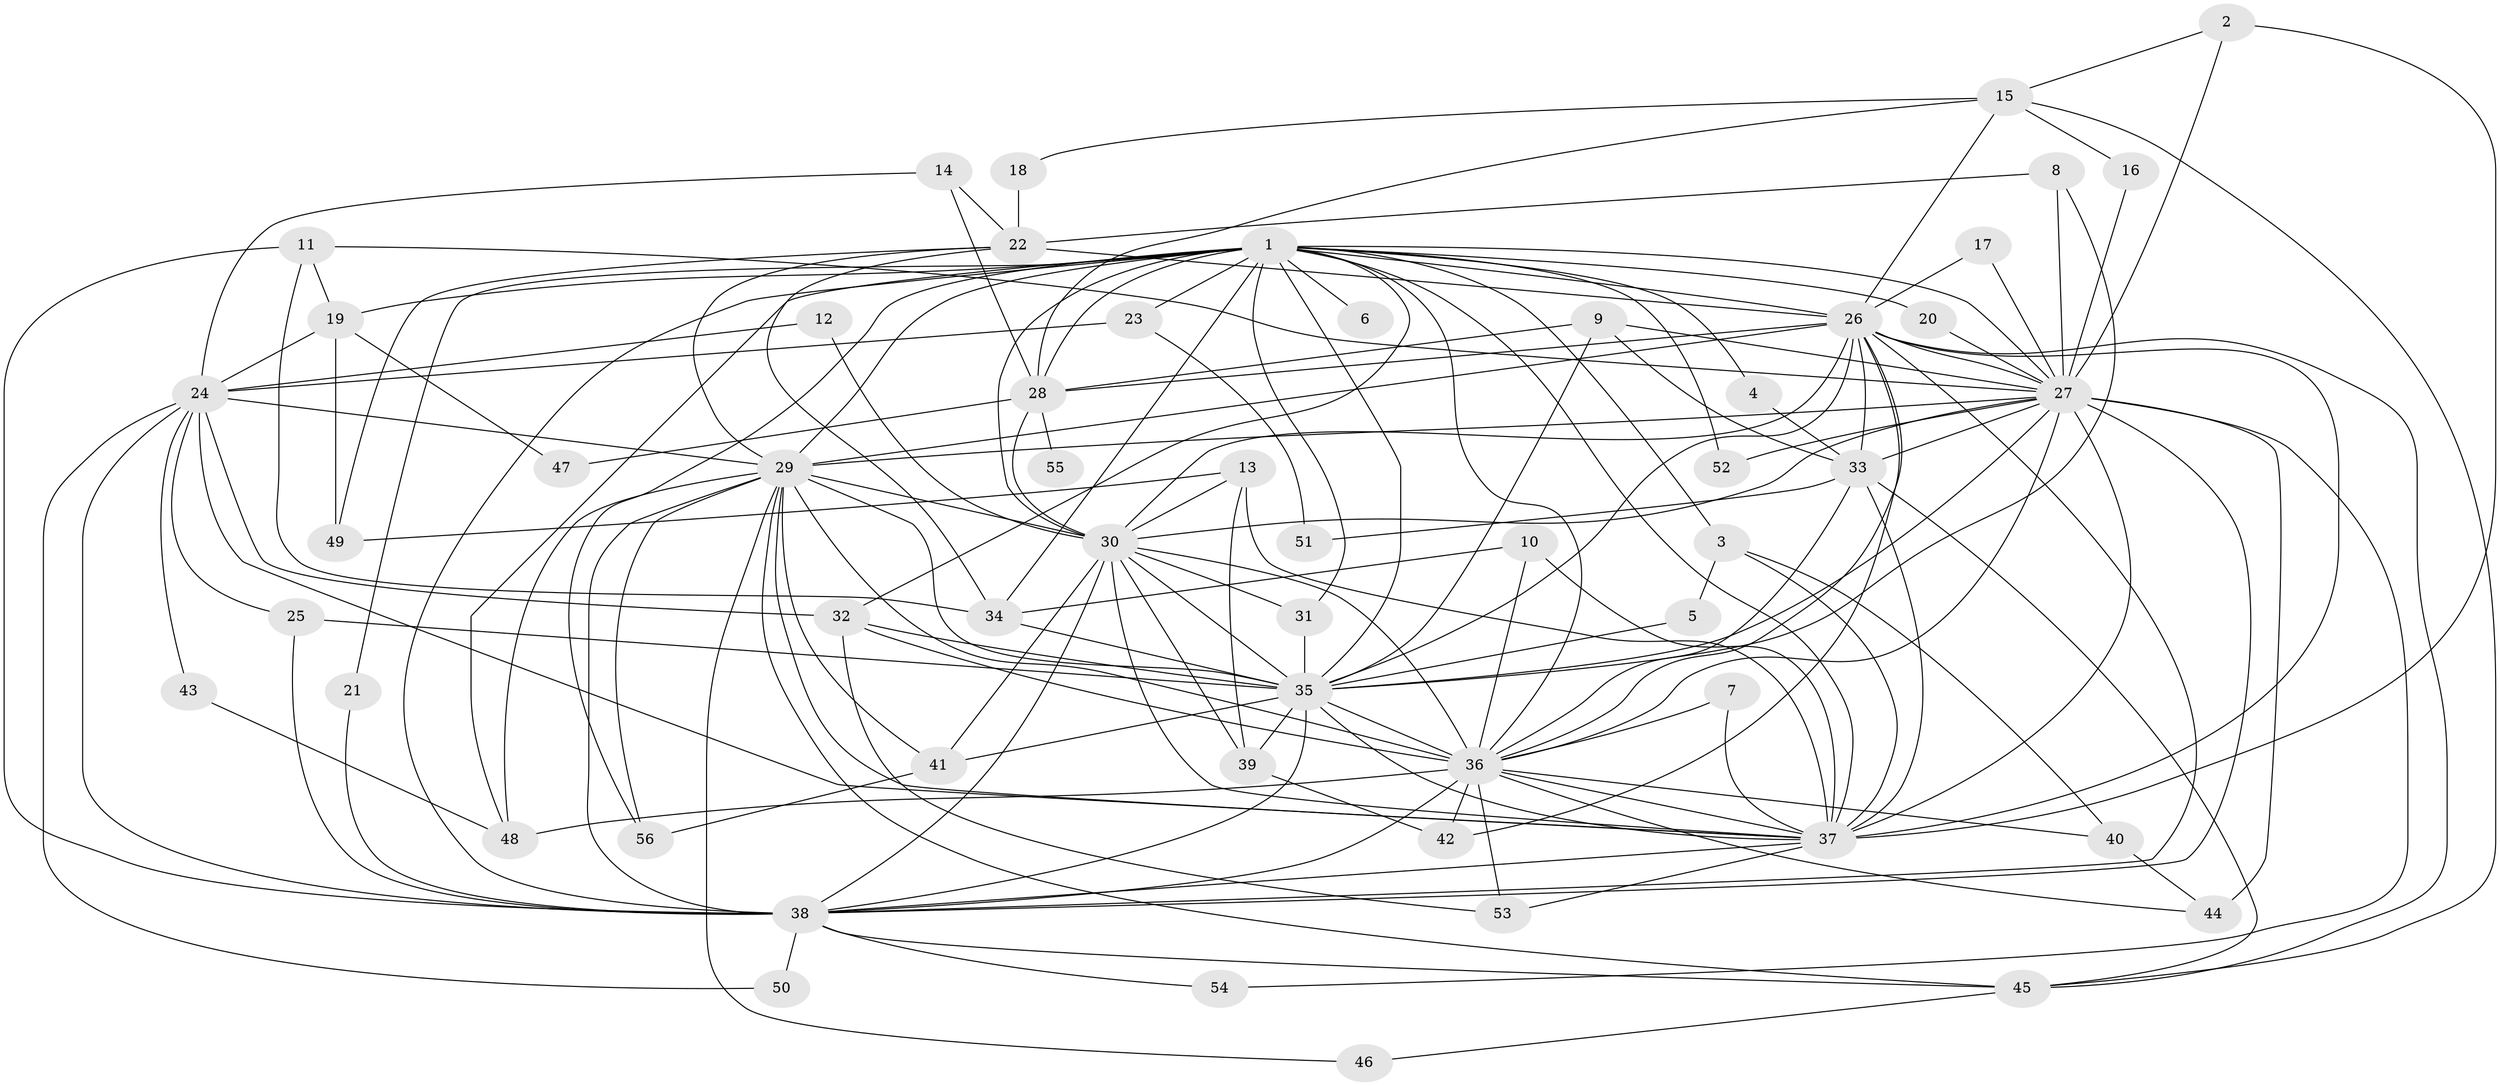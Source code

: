 // original degree distribution, {16: 0.008928571428571428, 24: 0.008928571428571428, 20: 0.026785714285714284, 23: 0.008928571428571428, 22: 0.008928571428571428, 19: 0.008928571428571428, 21: 0.008928571428571428, 15: 0.008928571428571428, 3: 0.26785714285714285, 8: 0.017857142857142856, 5: 0.044642857142857144, 4: 0.09821428571428571, 2: 0.4642857142857143, 10: 0.008928571428571428, 9: 0.008928571428571428}
// Generated by graph-tools (version 1.1) at 2025/25/03/09/25 03:25:49]
// undirected, 56 vertices, 156 edges
graph export_dot {
graph [start="1"]
  node [color=gray90,style=filled];
  1;
  2;
  3;
  4;
  5;
  6;
  7;
  8;
  9;
  10;
  11;
  12;
  13;
  14;
  15;
  16;
  17;
  18;
  19;
  20;
  21;
  22;
  23;
  24;
  25;
  26;
  27;
  28;
  29;
  30;
  31;
  32;
  33;
  34;
  35;
  36;
  37;
  38;
  39;
  40;
  41;
  42;
  43;
  44;
  45;
  46;
  47;
  48;
  49;
  50;
  51;
  52;
  53;
  54;
  55;
  56;
  1 -- 3 [weight=2.0];
  1 -- 4 [weight=1.0];
  1 -- 6 [weight=2.0];
  1 -- 19 [weight=1.0];
  1 -- 20 [weight=2.0];
  1 -- 21 [weight=1.0];
  1 -- 23 [weight=2.0];
  1 -- 26 [weight=2.0];
  1 -- 27 [weight=2.0];
  1 -- 28 [weight=1.0];
  1 -- 29 [weight=3.0];
  1 -- 30 [weight=3.0];
  1 -- 31 [weight=1.0];
  1 -- 32 [weight=1.0];
  1 -- 34 [weight=1.0];
  1 -- 35 [weight=2.0];
  1 -- 36 [weight=2.0];
  1 -- 37 [weight=2.0];
  1 -- 38 [weight=3.0];
  1 -- 48 [weight=1.0];
  1 -- 52 [weight=1.0];
  1 -- 56 [weight=1.0];
  2 -- 15 [weight=1.0];
  2 -- 27 [weight=1.0];
  2 -- 37 [weight=1.0];
  3 -- 5 [weight=1.0];
  3 -- 37 [weight=1.0];
  3 -- 40 [weight=1.0];
  4 -- 33 [weight=1.0];
  5 -- 35 [weight=1.0];
  7 -- 36 [weight=1.0];
  7 -- 37 [weight=1.0];
  8 -- 22 [weight=1.0];
  8 -- 27 [weight=1.0];
  8 -- 35 [weight=1.0];
  9 -- 27 [weight=1.0];
  9 -- 28 [weight=1.0];
  9 -- 33 [weight=1.0];
  9 -- 35 [weight=1.0];
  10 -- 34 [weight=1.0];
  10 -- 36 [weight=1.0];
  10 -- 37 [weight=1.0];
  11 -- 19 [weight=1.0];
  11 -- 27 [weight=1.0];
  11 -- 34 [weight=1.0];
  11 -- 38 [weight=1.0];
  12 -- 24 [weight=1.0];
  12 -- 30 [weight=1.0];
  13 -- 30 [weight=1.0];
  13 -- 37 [weight=1.0];
  13 -- 39 [weight=1.0];
  13 -- 49 [weight=1.0];
  14 -- 22 [weight=1.0];
  14 -- 24 [weight=1.0];
  14 -- 28 [weight=1.0];
  15 -- 16 [weight=1.0];
  15 -- 18 [weight=1.0];
  15 -- 26 [weight=1.0];
  15 -- 28 [weight=1.0];
  15 -- 45 [weight=1.0];
  16 -- 27 [weight=1.0];
  17 -- 26 [weight=1.0];
  17 -- 27 [weight=1.0];
  18 -- 22 [weight=1.0];
  19 -- 24 [weight=1.0];
  19 -- 47 [weight=1.0];
  19 -- 49 [weight=1.0];
  20 -- 27 [weight=2.0];
  21 -- 38 [weight=1.0];
  22 -- 26 [weight=1.0];
  22 -- 29 [weight=1.0];
  22 -- 34 [weight=1.0];
  22 -- 49 [weight=1.0];
  23 -- 24 [weight=1.0];
  23 -- 51 [weight=1.0];
  24 -- 25 [weight=1.0];
  24 -- 29 [weight=1.0];
  24 -- 32 [weight=1.0];
  24 -- 37 [weight=1.0];
  24 -- 38 [weight=1.0];
  24 -- 43 [weight=1.0];
  24 -- 50 [weight=1.0];
  25 -- 35 [weight=1.0];
  25 -- 38 [weight=1.0];
  26 -- 27 [weight=1.0];
  26 -- 28 [weight=1.0];
  26 -- 29 [weight=1.0];
  26 -- 30 [weight=1.0];
  26 -- 33 [weight=1.0];
  26 -- 35 [weight=1.0];
  26 -- 36 [weight=1.0];
  26 -- 37 [weight=1.0];
  26 -- 38 [weight=1.0];
  26 -- 42 [weight=1.0];
  26 -- 45 [weight=1.0];
  27 -- 29 [weight=1.0];
  27 -- 30 [weight=1.0];
  27 -- 33 [weight=1.0];
  27 -- 35 [weight=2.0];
  27 -- 36 [weight=1.0];
  27 -- 37 [weight=3.0];
  27 -- 38 [weight=1.0];
  27 -- 44 [weight=2.0];
  27 -- 52 [weight=1.0];
  27 -- 54 [weight=1.0];
  28 -- 30 [weight=2.0];
  28 -- 47 [weight=1.0];
  28 -- 55 [weight=1.0];
  29 -- 30 [weight=3.0];
  29 -- 35 [weight=2.0];
  29 -- 36 [weight=2.0];
  29 -- 37 [weight=1.0];
  29 -- 38 [weight=1.0];
  29 -- 41 [weight=1.0];
  29 -- 45 [weight=1.0];
  29 -- 46 [weight=1.0];
  29 -- 48 [weight=2.0];
  29 -- 56 [weight=1.0];
  30 -- 31 [weight=1.0];
  30 -- 35 [weight=1.0];
  30 -- 36 [weight=1.0];
  30 -- 37 [weight=1.0];
  30 -- 38 [weight=1.0];
  30 -- 39 [weight=1.0];
  30 -- 41 [weight=1.0];
  31 -- 35 [weight=1.0];
  32 -- 35 [weight=1.0];
  32 -- 36 [weight=1.0];
  32 -- 53 [weight=1.0];
  33 -- 36 [weight=1.0];
  33 -- 37 [weight=1.0];
  33 -- 45 [weight=1.0];
  33 -- 51 [weight=1.0];
  34 -- 35 [weight=2.0];
  35 -- 36 [weight=2.0];
  35 -- 37 [weight=1.0];
  35 -- 38 [weight=3.0];
  35 -- 39 [weight=1.0];
  35 -- 41 [weight=1.0];
  36 -- 37 [weight=1.0];
  36 -- 38 [weight=3.0];
  36 -- 40 [weight=1.0];
  36 -- 42 [weight=1.0];
  36 -- 44 [weight=1.0];
  36 -- 48 [weight=1.0];
  36 -- 53 [weight=1.0];
  37 -- 38 [weight=1.0];
  37 -- 53 [weight=1.0];
  38 -- 45 [weight=1.0];
  38 -- 50 [weight=1.0];
  38 -- 54 [weight=1.0];
  39 -- 42 [weight=1.0];
  40 -- 44 [weight=1.0];
  41 -- 56 [weight=1.0];
  43 -- 48 [weight=1.0];
  45 -- 46 [weight=1.0];
}
